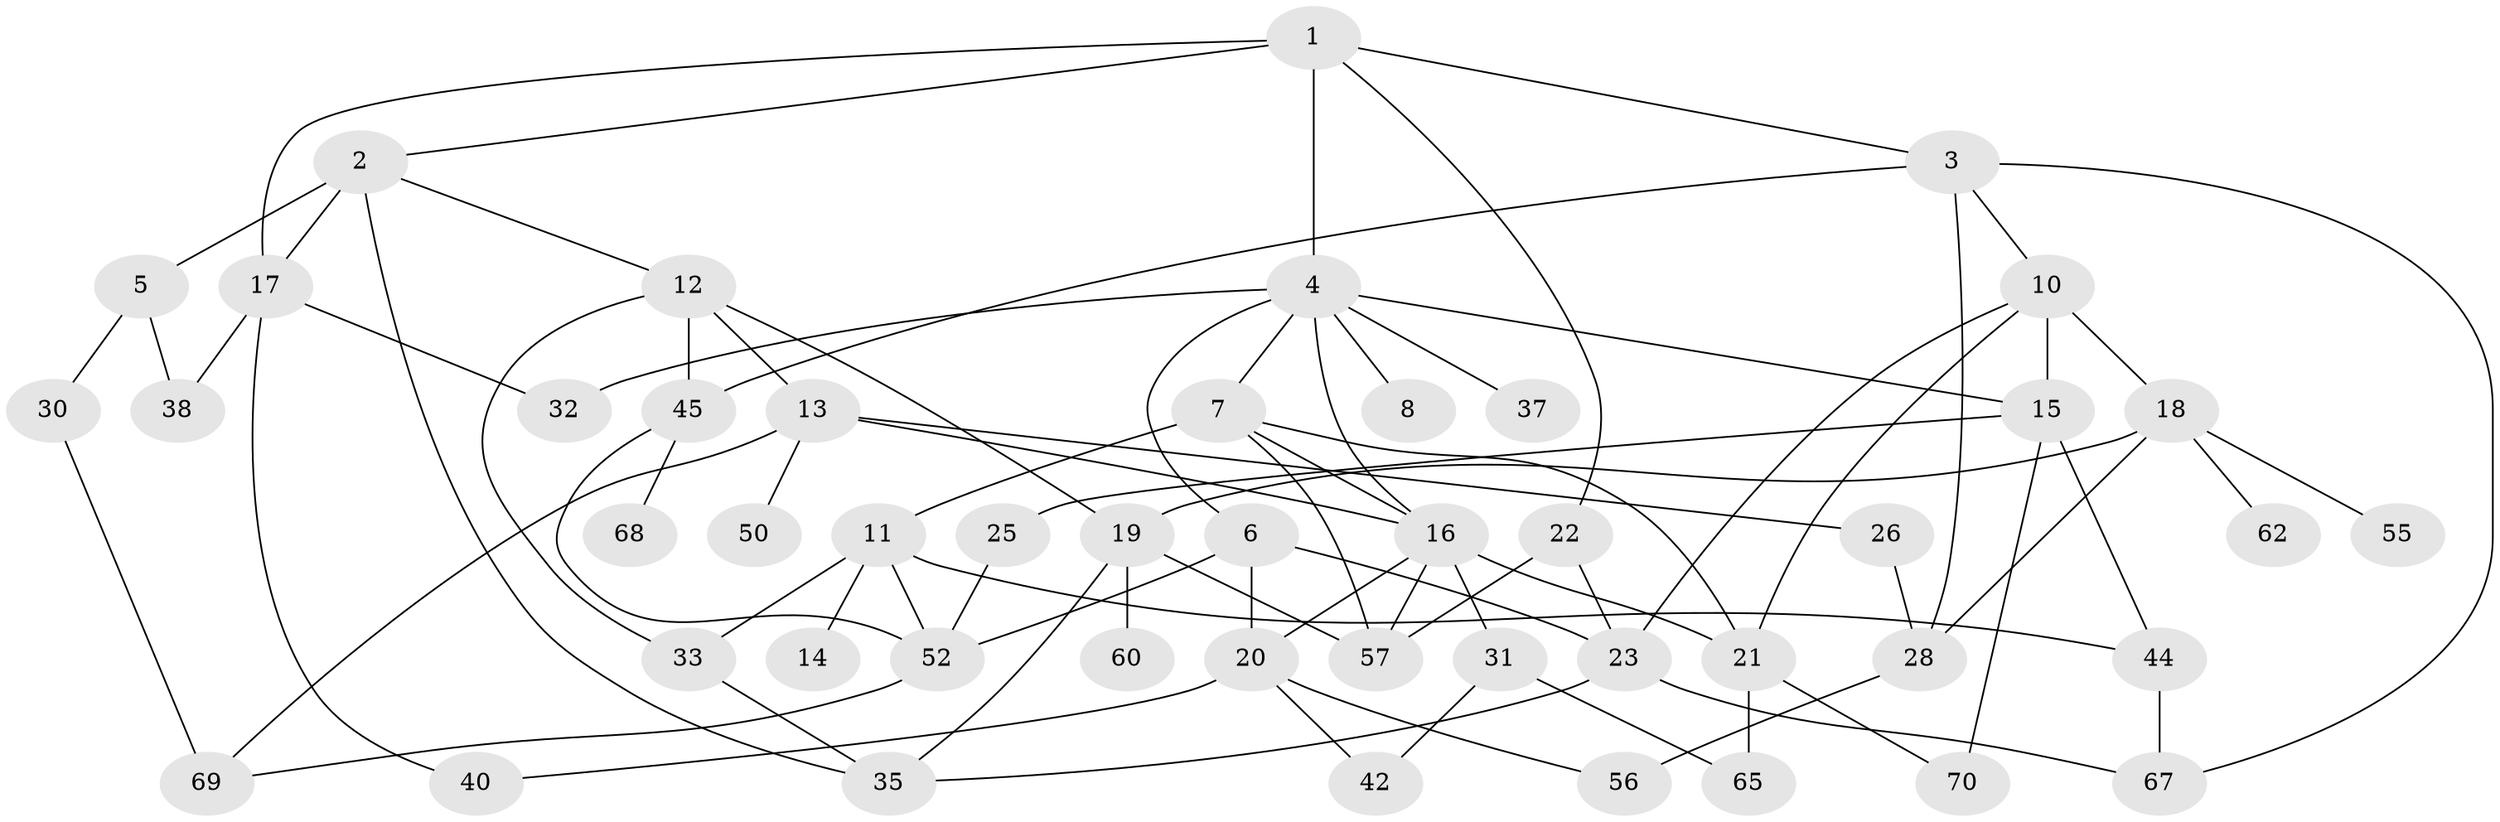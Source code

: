 // Generated by graph-tools (version 1.1) at 2025/51/02/27/25 19:51:40]
// undirected, 48 vertices, 82 edges
graph export_dot {
graph [start="1"]
  node [color=gray90,style=filled];
  1;
  2;
  3 [super="+49"];
  4 [super="+29"];
  5 [super="+9"];
  6;
  7 [super="+41"];
  8;
  10 [super="+53"];
  11 [super="+51"];
  12 [super="+27"];
  13 [super="+24"];
  14;
  15 [super="+36"];
  16 [super="+71"];
  17 [super="+39"];
  18 [super="+61"];
  19 [super="+48"];
  20 [super="+34"];
  21 [super="+54"];
  22;
  23 [super="+43"];
  25;
  26;
  28 [super="+58"];
  30;
  31 [super="+66"];
  32;
  33;
  35 [super="+64"];
  37 [super="+47"];
  38;
  40;
  42;
  44 [super="+46"];
  45 [super="+59"];
  50;
  52 [super="+63"];
  55;
  56;
  57;
  60;
  62;
  65;
  67;
  68;
  69;
  70;
  1 -- 2;
  1 -- 3;
  1 -- 4;
  1 -- 22;
  1 -- 17;
  2 -- 5;
  2 -- 12;
  2 -- 17;
  2 -- 35;
  3 -- 10;
  3 -- 45;
  3 -- 67;
  3 -- 28;
  4 -- 6;
  4 -- 7;
  4 -- 8;
  4 -- 32;
  4 -- 16 [weight=2];
  4 -- 37;
  4 -- 15;
  5 -- 38;
  5 -- 30;
  6 -- 20;
  6 -- 23;
  6 -- 52;
  7 -- 11;
  7 -- 16;
  7 -- 57;
  7 -- 21;
  10 -- 15;
  10 -- 18;
  10 -- 21;
  10 -- 23;
  11 -- 14;
  11 -- 44;
  11 -- 33;
  11 -- 52;
  12 -- 13;
  12 -- 33;
  12 -- 19;
  12 -- 45;
  13 -- 16;
  13 -- 50;
  13 -- 69;
  13 -- 26;
  15 -- 25;
  15 -- 44;
  15 -- 70;
  16 -- 31;
  16 -- 20;
  16 -- 57;
  16 -- 21;
  17 -- 32;
  17 -- 38;
  17 -- 40;
  18 -- 19;
  18 -- 28;
  18 -- 55;
  18 -- 62;
  19 -- 57;
  19 -- 60;
  19 -- 35;
  20 -- 40;
  20 -- 42;
  20 -- 56;
  21 -- 70;
  21 -- 65;
  22 -- 57;
  22 -- 23;
  23 -- 67;
  23 -- 35;
  25 -- 52;
  26 -- 28;
  28 -- 56;
  30 -- 69;
  31 -- 65;
  31 -- 42;
  33 -- 35;
  44 -- 67;
  45 -- 68;
  45 -- 52;
  52 -- 69;
}
